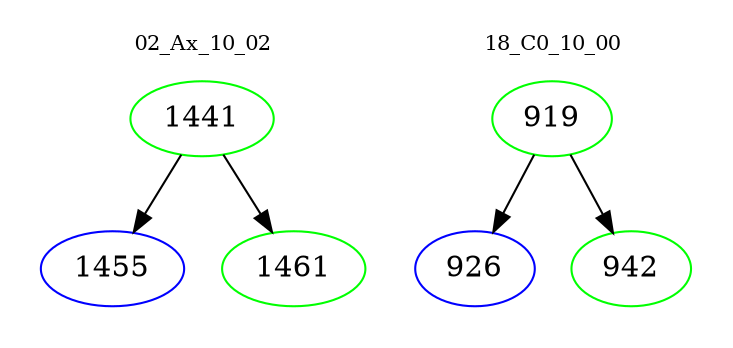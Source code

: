 digraph{
subgraph cluster_0 {
color = white
label = "02_Ax_10_02";
fontsize=10;
T0_1441 [label="1441", color="green"]
T0_1441 -> T0_1455 [color="black"]
T0_1455 [label="1455", color="blue"]
T0_1441 -> T0_1461 [color="black"]
T0_1461 [label="1461", color="green"]
}
subgraph cluster_1 {
color = white
label = "18_C0_10_00";
fontsize=10;
T1_919 [label="919", color="green"]
T1_919 -> T1_926 [color="black"]
T1_926 [label="926", color="blue"]
T1_919 -> T1_942 [color="black"]
T1_942 [label="942", color="green"]
}
}
